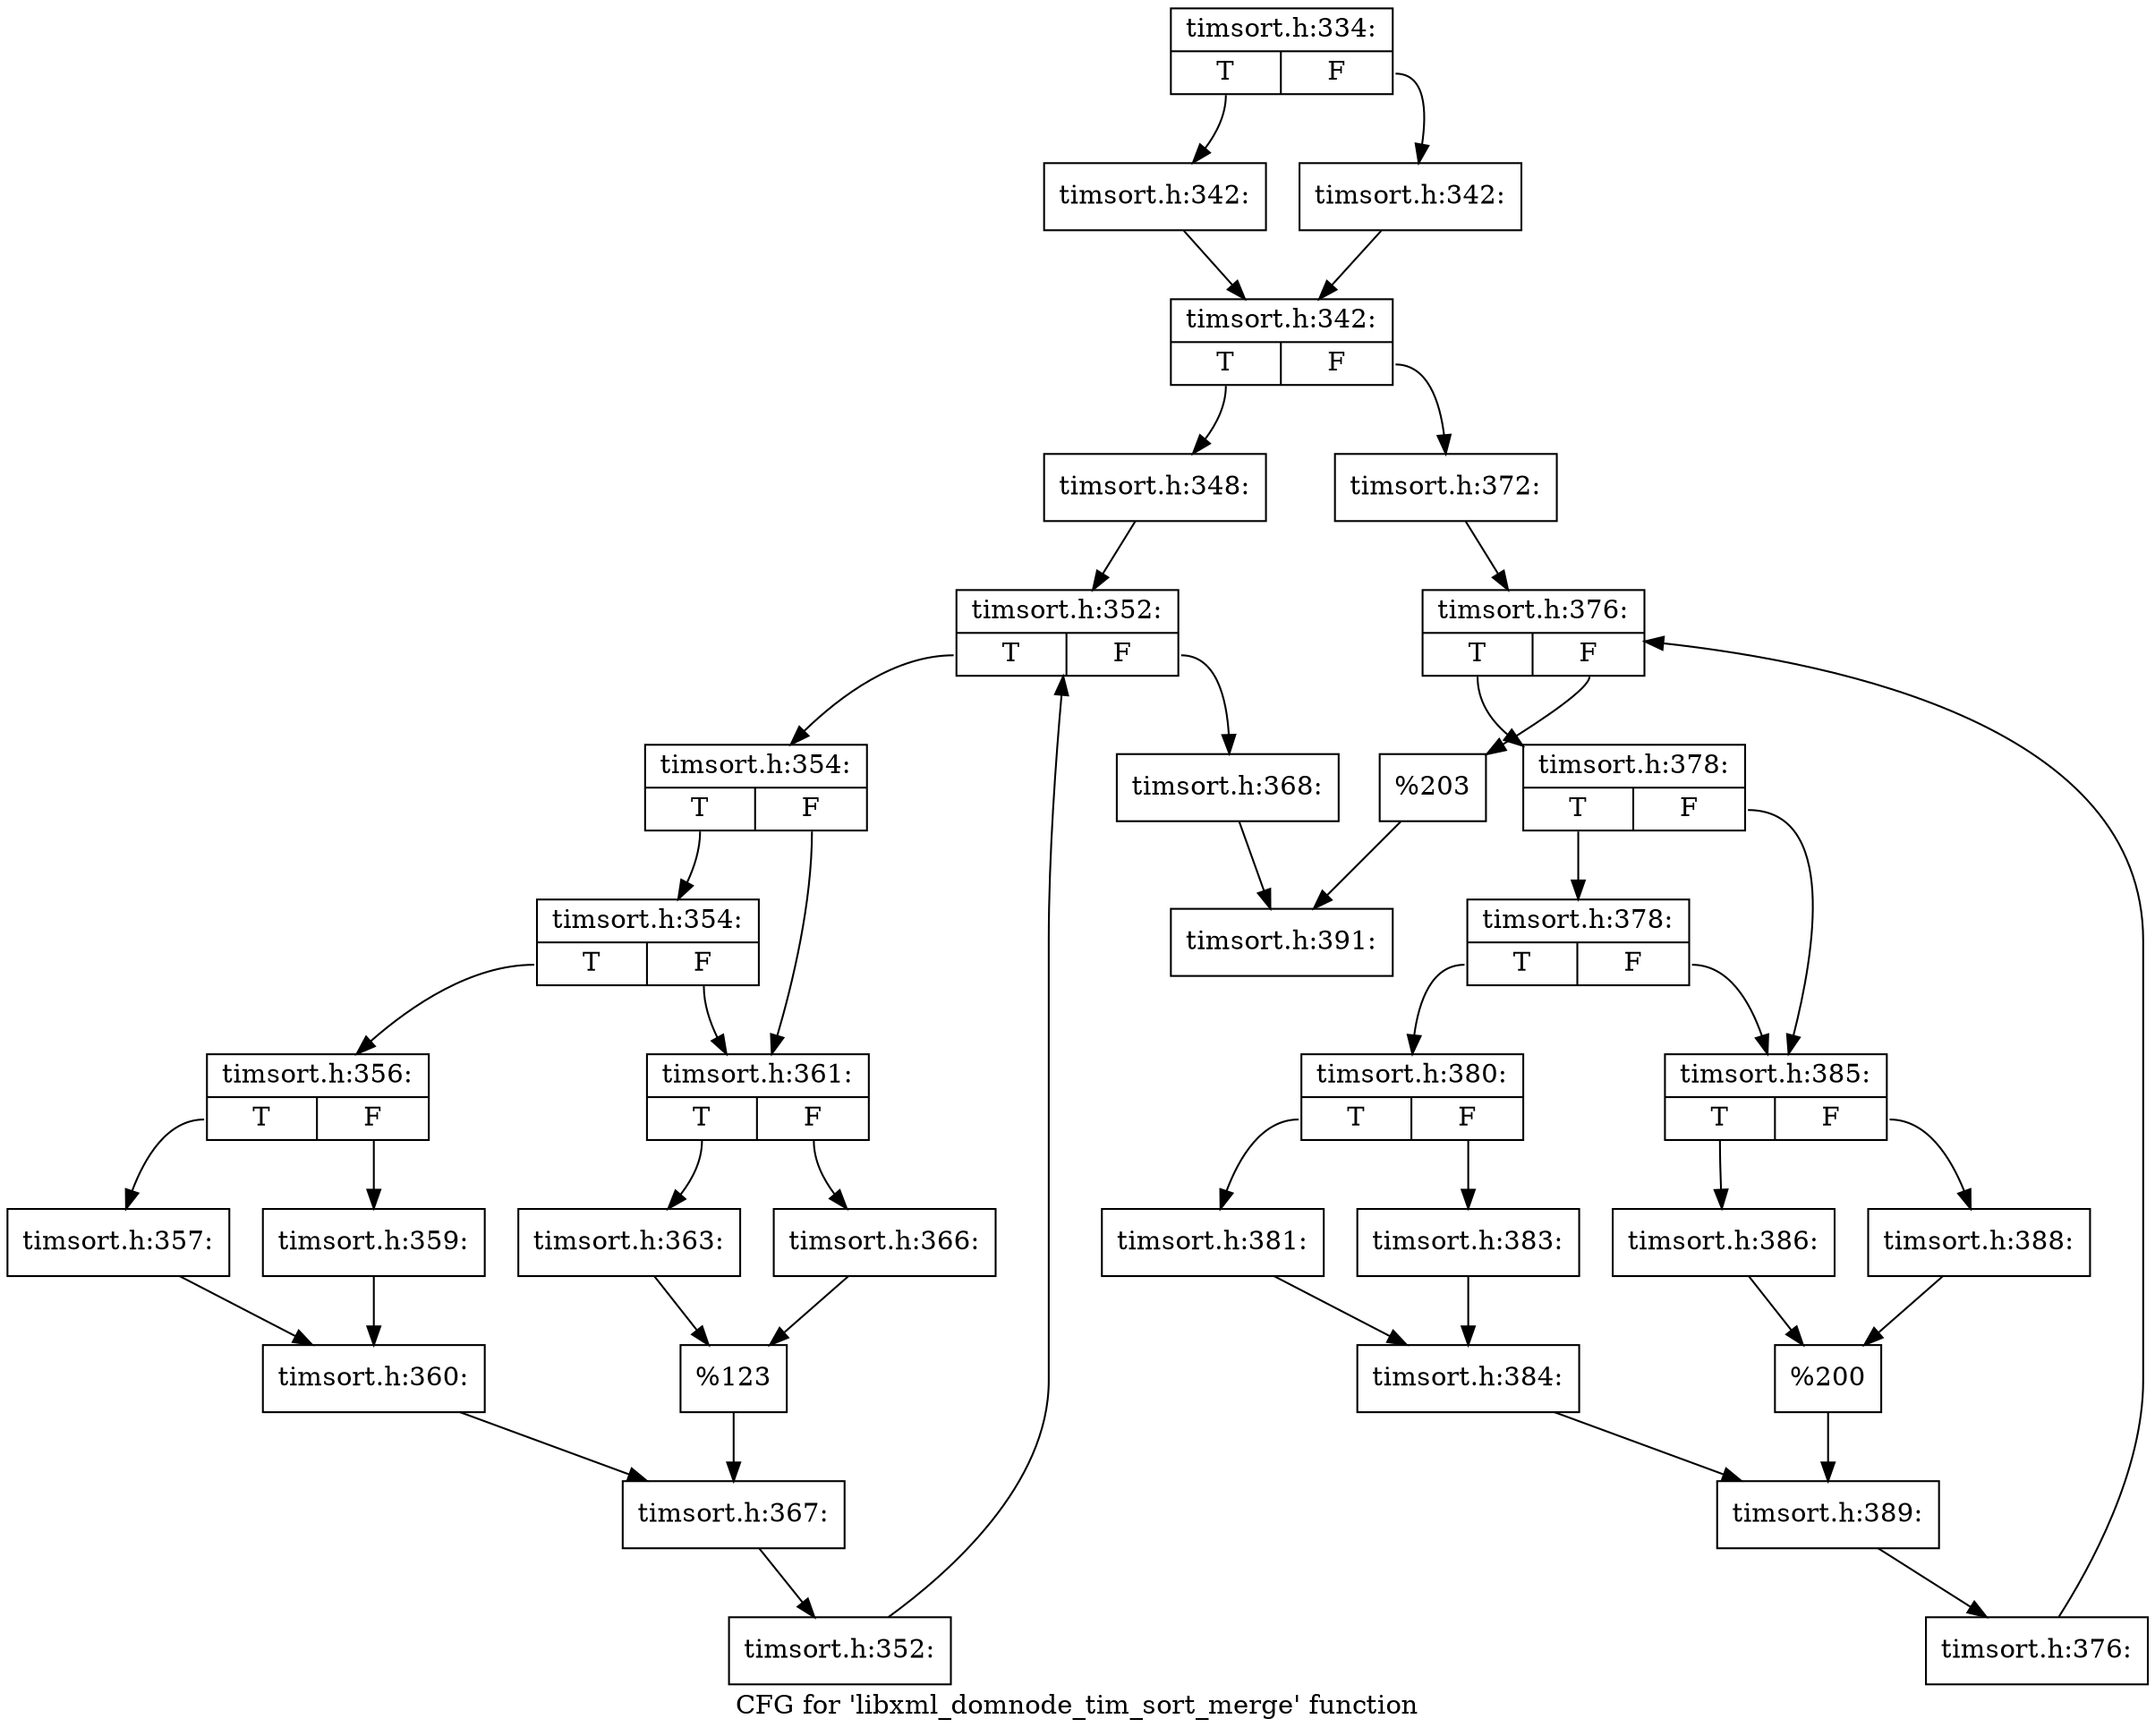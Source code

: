 digraph "CFG for 'libxml_domnode_tim_sort_merge' function" {
	label="CFG for 'libxml_domnode_tim_sort_merge' function";

	Node0x4cd5720 [shape=record,label="{timsort.h:334:|{<s0>T|<s1>F}}"];
	Node0x4cd5720:s0 -> Node0x4ce3de0;
	Node0x4cd5720:s1 -> Node0x4ce4110;
	Node0x4ce3de0 [shape=record,label="{timsort.h:342:}"];
	Node0x4ce3de0 -> Node0x4ce4060;
	Node0x4ce4110 [shape=record,label="{timsort.h:342:}"];
	Node0x4ce4110 -> Node0x4ce4060;
	Node0x4ce4060 [shape=record,label="{timsort.h:342:|{<s0>T|<s1>F}}"];
	Node0x4ce4060:s0 -> Node0x4ce4780;
	Node0x4ce4060:s1 -> Node0x4ce4820;
	Node0x4ce4780 [shape=record,label="{timsort.h:348:}"];
	Node0x4ce4780 -> Node0x4ce5490;
	Node0x4ce5490 [shape=record,label="{timsort.h:352:|{<s0>T|<s1>F}}"];
	Node0x4ce5490:s0 -> Node0x4ce56f0;
	Node0x4ce5490:s1 -> Node0x4ce4eb0;
	Node0x4ce56f0 [shape=record,label="{timsort.h:354:|{<s0>T|<s1>F}}"];
	Node0x4ce56f0:s0 -> Node0x4ce5d00;
	Node0x4ce56f0:s1 -> Node0x4ce5cb0;
	Node0x4ce5d00 [shape=record,label="{timsort.h:354:|{<s0>T|<s1>F}}"];
	Node0x4ce5d00:s0 -> Node0x4ce5c10;
	Node0x4ce5d00:s1 -> Node0x4ce5cb0;
	Node0x4ce5c10 [shape=record,label="{timsort.h:356:|{<s0>T|<s1>F}}"];
	Node0x4ce5c10:s0 -> Node0x4ce6550;
	Node0x4ce5c10:s1 -> Node0x4ce65f0;
	Node0x4ce6550 [shape=record,label="{timsort.h:357:}"];
	Node0x4ce6550 -> Node0x4ce65a0;
	Node0x4ce65f0 [shape=record,label="{timsort.h:359:}"];
	Node0x4ce65f0 -> Node0x4ce65a0;
	Node0x4ce65a0 [shape=record,label="{timsort.h:360:}"];
	Node0x4ce65a0 -> Node0x4ce5c60;
	Node0x4ce5cb0 [shape=record,label="{timsort.h:361:|{<s0>T|<s1>F}}"];
	Node0x4ce5cb0:s0 -> Node0x4ce78d0;
	Node0x4ce5cb0:s1 -> Node0x4ce7970;
	Node0x4ce78d0 [shape=record,label="{timsort.h:363:}"];
	Node0x4ce78d0 -> Node0x4ce7920;
	Node0x4ce7970 [shape=record,label="{timsort.h:366:}"];
	Node0x4ce7970 -> Node0x4ce7920;
	Node0x4ce7920 [shape=record,label="{%123}"];
	Node0x4ce7920 -> Node0x4ce5c60;
	Node0x4ce5c60 [shape=record,label="{timsort.h:367:}"];
	Node0x4ce5c60 -> Node0x4ce56a0;
	Node0x4ce56a0 [shape=record,label="{timsort.h:352:}"];
	Node0x4ce56a0 -> Node0x4ce5490;
	Node0x4ce4eb0 [shape=record,label="{timsort.h:368:}"];
	Node0x4ce4eb0 -> Node0x4ce47d0;
	Node0x4ce4820 [shape=record,label="{timsort.h:372:}"];
	Node0x4ce4820 -> Node0x4ce9d50;
	Node0x4ce9d50 [shape=record,label="{timsort.h:376:|{<s0>T|<s1>F}}"];
	Node0x4ce9d50:s0 -> Node0x4cea030;
	Node0x4ce9d50:s1 -> Node0x4ce91f0;
	Node0x4cea030 [shape=record,label="{timsort.h:378:|{<s0>T|<s1>F}}"];
	Node0x4cea030:s0 -> Node0x4cea4c0;
	Node0x4cea030:s1 -> Node0x4cea470;
	Node0x4cea4c0 [shape=record,label="{timsort.h:378:|{<s0>T|<s1>F}}"];
	Node0x4cea4c0:s0 -> Node0x4cea3d0;
	Node0x4cea4c0:s1 -> Node0x4cea470;
	Node0x4cea3d0 [shape=record,label="{timsort.h:380:|{<s0>T|<s1>F}}"];
	Node0x4cea3d0:s0 -> Node0x4ceaa30;
	Node0x4cea3d0:s1 -> Node0x4ceaad0;
	Node0x4ceaa30 [shape=record,label="{timsort.h:381:}"];
	Node0x4ceaa30 -> Node0x4ceaa80;
	Node0x4ceaad0 [shape=record,label="{timsort.h:383:}"];
	Node0x4ceaad0 -> Node0x4ceaa80;
	Node0x4ceaa80 [shape=record,label="{timsort.h:384:}"];
	Node0x4ceaa80 -> Node0x4cea420;
	Node0x4cea470 [shape=record,label="{timsort.h:385:|{<s0>T|<s1>F}}"];
	Node0x4cea470:s0 -> Node0x4cebdf0;
	Node0x4cea470:s1 -> Node0x4cebe90;
	Node0x4cebdf0 [shape=record,label="{timsort.h:386:}"];
	Node0x4cebdf0 -> Node0x4cebe40;
	Node0x4cebe90 [shape=record,label="{timsort.h:388:}"];
	Node0x4cebe90 -> Node0x4cebe40;
	Node0x4cebe40 [shape=record,label="{%200}"];
	Node0x4cebe40 -> Node0x4cea420;
	Node0x4cea420 [shape=record,label="{timsort.h:389:}"];
	Node0x4cea420 -> Node0x4ce9fa0;
	Node0x4ce9fa0 [shape=record,label="{timsort.h:376:}"];
	Node0x4ce9fa0 -> Node0x4ce9d50;
	Node0x4ce91f0 [shape=record,label="{%203}"];
	Node0x4ce91f0 -> Node0x4ce47d0;
	Node0x4ce47d0 [shape=record,label="{timsort.h:391:}"];
}
